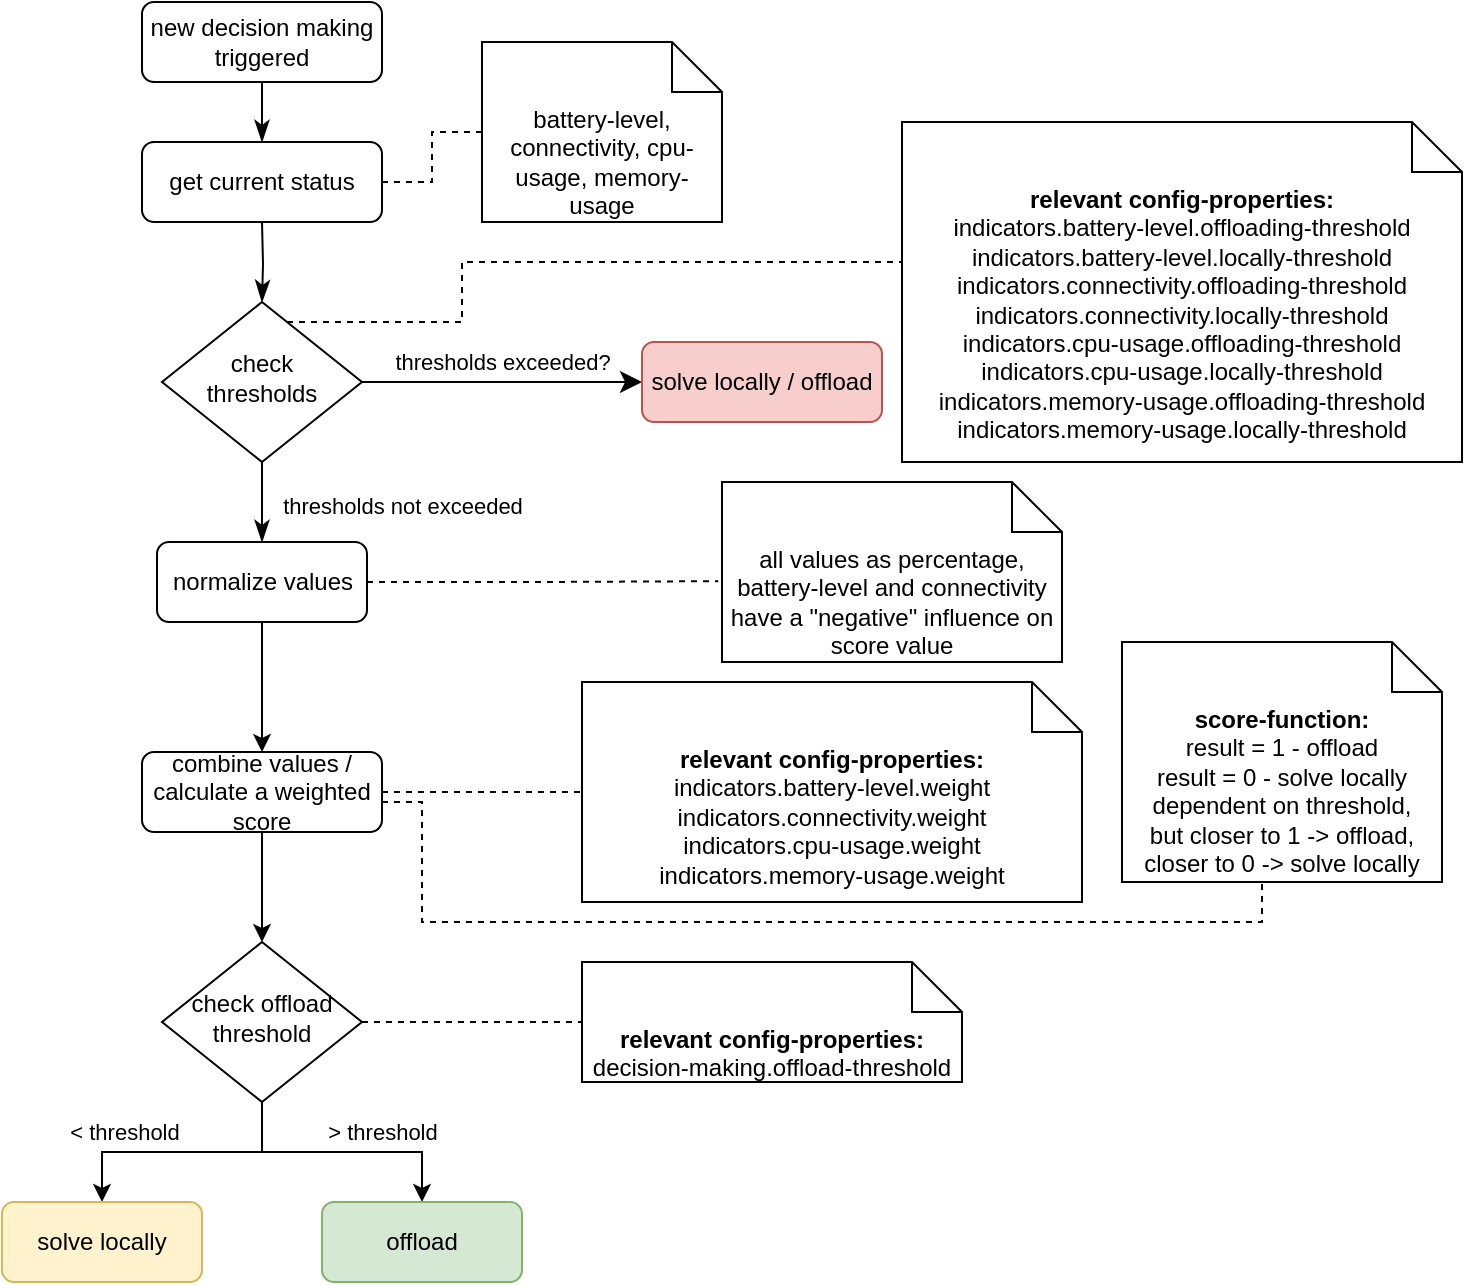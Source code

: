 <mxfile version="15.2.9" type="gitlab">
  <diagram id="C5RBs43oDa-KdzZeNtuy" name="Page-1">
    <mxGraphModel dx="1422" dy="762" grid="1" gridSize="10" guides="1" tooltips="1" connect="1" arrows="1" fold="1" page="1" pageScale="1" pageWidth="827" pageHeight="1169" math="0" shadow="0">
      <root>
        <mxCell id="WIyWlLk6GJQsqaUBKTNV-0" />
        <mxCell id="WIyWlLk6GJQsqaUBKTNV-1" parent="WIyWlLk6GJQsqaUBKTNV-0" />
        <mxCell id="WIyWlLk6GJQsqaUBKTNV-2" value="" style="rounded=0;html=1;jettySize=auto;orthogonalLoop=1;fontSize=11;endArrow=classicThin;endFill=1;endSize=8;strokeWidth=1;shadow=0;labelBackgroundColor=none;edgeStyle=orthogonalEdgeStyle;entryX=0.5;entryY=0;entryDx=0;entryDy=0;" parent="WIyWlLk6GJQsqaUBKTNV-1" source="WIyWlLk6GJQsqaUBKTNV-3" target="6IJoyPGHQD2Q8QNIXIsb-5" edge="1">
          <mxGeometry relative="1" as="geometry" />
        </mxCell>
        <mxCell id="WIyWlLk6GJQsqaUBKTNV-3" value="new decision making triggered" style="rounded=1;whiteSpace=wrap;html=1;fontSize=12;glass=0;strokeWidth=1;shadow=0;" parent="WIyWlLk6GJQsqaUBKTNV-1" vertex="1">
          <mxGeometry x="160" y="20" width="120" height="40" as="geometry" />
        </mxCell>
        <mxCell id="WIyWlLk6GJQsqaUBKTNV-4" value="thresholds not exceeded" style="rounded=0;html=1;jettySize=auto;orthogonalLoop=1;fontSize=11;endArrow=classicThin;endFill=1;endSize=8;strokeWidth=1;shadow=0;labelBackgroundColor=none;edgeStyle=orthogonalEdgeStyle;" parent="WIyWlLk6GJQsqaUBKTNV-1" source="WIyWlLk6GJQsqaUBKTNV-6" edge="1">
          <mxGeometry y="70" relative="1" as="geometry">
            <mxPoint as="offset" />
            <mxPoint x="220" y="290" as="targetPoint" />
          </mxGeometry>
        </mxCell>
        <mxCell id="WIyWlLk6GJQsqaUBKTNV-5" value="thresholds exceeded?" style="edgeStyle=orthogonalEdgeStyle;rounded=0;html=1;jettySize=auto;orthogonalLoop=1;fontSize=11;endArrow=classic;endFill=1;endSize=8;strokeWidth=1;shadow=0;labelBackgroundColor=none;" parent="WIyWlLk6GJQsqaUBKTNV-1" source="WIyWlLk6GJQsqaUBKTNV-6" target="WIyWlLk6GJQsqaUBKTNV-7" edge="1">
          <mxGeometry y="10" relative="1" as="geometry">
            <mxPoint as="offset" />
          </mxGeometry>
        </mxCell>
        <mxCell id="6IJoyPGHQD2Q8QNIXIsb-2" style="edgeStyle=orthogonalEdgeStyle;rounded=0;orthogonalLoop=1;jettySize=auto;html=1;dashed=1;endArrow=none;endFill=0;" edge="1" parent="WIyWlLk6GJQsqaUBKTNV-1" source="WIyWlLk6GJQsqaUBKTNV-6" target="6IJoyPGHQD2Q8QNIXIsb-0">
          <mxGeometry relative="1" as="geometry">
            <Array as="points">
              <mxPoint x="320" y="180" />
              <mxPoint x="320" y="150" />
            </Array>
          </mxGeometry>
        </mxCell>
        <mxCell id="WIyWlLk6GJQsqaUBKTNV-6" value="check thresholds" style="rhombus;whiteSpace=wrap;html=1;shadow=0;fontFamily=Helvetica;fontSize=12;align=center;strokeWidth=1;spacing=6;spacingTop=-4;" parent="WIyWlLk6GJQsqaUBKTNV-1" vertex="1">
          <mxGeometry x="170" y="170" width="100" height="80" as="geometry" />
        </mxCell>
        <mxCell id="WIyWlLk6GJQsqaUBKTNV-7" value="solve locally / offload" style="rounded=1;whiteSpace=wrap;html=1;fontSize=12;glass=0;strokeWidth=1;shadow=0;fillColor=#f8cecc;strokeColor=#b85450;" parent="WIyWlLk6GJQsqaUBKTNV-1" vertex="1">
          <mxGeometry x="410" y="190" width="120" height="40" as="geometry" />
        </mxCell>
        <mxCell id="6IJoyPGHQD2Q8QNIXIsb-14" style="edgeStyle=orthogonalEdgeStyle;rounded=0;orthogonalLoop=1;jettySize=auto;html=1;exitX=1;exitY=0.5;exitDx=0;exitDy=0;entryX=0;entryY=0.5;entryDx=0;entryDy=0;entryPerimeter=0;dashed=1;endArrow=none;endFill=0;" edge="1" parent="WIyWlLk6GJQsqaUBKTNV-1" source="WIyWlLk6GJQsqaUBKTNV-11" target="6IJoyPGHQD2Q8QNIXIsb-12">
          <mxGeometry relative="1" as="geometry" />
        </mxCell>
        <mxCell id="6IJoyPGHQD2Q8QNIXIsb-16" style="edgeStyle=orthogonalEdgeStyle;rounded=0;orthogonalLoop=1;jettySize=auto;html=1;entryX=0.5;entryY=1;entryDx=0;entryDy=0;entryPerimeter=0;dashed=1;endArrow=none;endFill=0;" edge="1" parent="WIyWlLk6GJQsqaUBKTNV-1" source="WIyWlLk6GJQsqaUBKTNV-11" target="6IJoyPGHQD2Q8QNIXIsb-15">
          <mxGeometry relative="1" as="geometry">
            <Array as="points">
              <mxPoint x="300" y="420" />
              <mxPoint x="300" y="480" />
              <mxPoint x="720" y="480" />
            </Array>
          </mxGeometry>
        </mxCell>
        <mxCell id="6IJoyPGHQD2Q8QNIXIsb-21" value="" style="edgeStyle=orthogonalEdgeStyle;rounded=0;orthogonalLoop=1;jettySize=auto;html=1;endArrow=classic;endFill=1;" edge="1" parent="WIyWlLk6GJQsqaUBKTNV-1" source="WIyWlLk6GJQsqaUBKTNV-11" target="6IJoyPGHQD2Q8QNIXIsb-20">
          <mxGeometry relative="1" as="geometry" />
        </mxCell>
        <mxCell id="WIyWlLk6GJQsqaUBKTNV-11" value="combine values / calculate a weighted score" style="rounded=1;whiteSpace=wrap;html=1;fontSize=12;glass=0;strokeWidth=1;shadow=0;" parent="WIyWlLk6GJQsqaUBKTNV-1" vertex="1">
          <mxGeometry x="160" y="395" width="120" height="40" as="geometry" />
        </mxCell>
        <mxCell id="6IJoyPGHQD2Q8QNIXIsb-0" value="&lt;b&gt;relevant config-properties:&lt;/b&gt;&lt;br&gt;indicators.battery-level.offloading-threshold&lt;br&gt;indicators.battery-level.locally-threshold&lt;br&gt;indicators.connectivity.offloading-threshold&lt;br&gt;indicators.connectivity.locally-threshold&lt;br&gt;indicators.cpu-usage.offloading-threshold&lt;br&gt;indicators.cpu-usage.locally-threshold&lt;br&gt;indicators.memory-usage.offloading-threshold&lt;br&gt;indicators.memory-usage.locally-threshold" style="shape=note2;boundedLbl=1;whiteSpace=wrap;html=1;size=25;verticalAlign=top;align=center;" vertex="1" parent="WIyWlLk6GJQsqaUBKTNV-1">
          <mxGeometry x="540" y="80" width="280" height="170" as="geometry" />
        </mxCell>
        <mxCell id="6IJoyPGHQD2Q8QNIXIsb-11" style="edgeStyle=orthogonalEdgeStyle;rounded=0;orthogonalLoop=1;jettySize=auto;html=1;entryX=-0.011;entryY=0.551;entryDx=0;entryDy=0;entryPerimeter=0;dashed=1;endArrow=none;endFill=0;" edge="1" parent="WIyWlLk6GJQsqaUBKTNV-1" source="6IJoyPGHQD2Q8QNIXIsb-4" target="6IJoyPGHQD2Q8QNIXIsb-10">
          <mxGeometry relative="1" as="geometry" />
        </mxCell>
        <mxCell id="6IJoyPGHQD2Q8QNIXIsb-17" style="edgeStyle=orthogonalEdgeStyle;rounded=0;orthogonalLoop=1;jettySize=auto;html=1;entryX=0.5;entryY=0;entryDx=0;entryDy=0;endArrow=classic;endFill=1;" edge="1" parent="WIyWlLk6GJQsqaUBKTNV-1" source="6IJoyPGHQD2Q8QNIXIsb-4" target="WIyWlLk6GJQsqaUBKTNV-11">
          <mxGeometry relative="1" as="geometry" />
        </mxCell>
        <mxCell id="6IJoyPGHQD2Q8QNIXIsb-4" value="normalize values" style="rounded=1;whiteSpace=wrap;html=1;" vertex="1" parent="WIyWlLk6GJQsqaUBKTNV-1">
          <mxGeometry x="167.5" y="290" width="105" height="40" as="geometry" />
        </mxCell>
        <mxCell id="6IJoyPGHQD2Q8QNIXIsb-9" style="edgeStyle=orthogonalEdgeStyle;rounded=0;orthogonalLoop=1;jettySize=auto;html=1;exitX=1;exitY=0.5;exitDx=0;exitDy=0;entryX=0;entryY=0.5;entryDx=0;entryDy=0;entryPerimeter=0;dashed=1;endArrow=none;endFill=0;" edge="1" parent="WIyWlLk6GJQsqaUBKTNV-1" source="6IJoyPGHQD2Q8QNIXIsb-5" target="6IJoyPGHQD2Q8QNIXIsb-8">
          <mxGeometry relative="1" as="geometry" />
        </mxCell>
        <mxCell id="6IJoyPGHQD2Q8QNIXIsb-5" value="get current status" style="rounded=1;whiteSpace=wrap;html=1;fontSize=12;glass=0;strokeWidth=1;shadow=0;" vertex="1" parent="WIyWlLk6GJQsqaUBKTNV-1">
          <mxGeometry x="160" y="90" width="120" height="40" as="geometry" />
        </mxCell>
        <mxCell id="6IJoyPGHQD2Q8QNIXIsb-6" value="" style="rounded=0;html=1;jettySize=auto;orthogonalLoop=1;fontSize=11;endArrow=classicThin;endFill=1;endSize=8;strokeWidth=1;shadow=0;labelBackgroundColor=none;edgeStyle=orthogonalEdgeStyle;entryX=0.5;entryY=0;entryDx=0;entryDy=0;" edge="1" parent="WIyWlLk6GJQsqaUBKTNV-1" target="WIyWlLk6GJQsqaUBKTNV-6">
          <mxGeometry relative="1" as="geometry">
            <mxPoint x="220" y="130" as="sourcePoint" />
            <mxPoint x="220" y="160" as="targetPoint" />
          </mxGeometry>
        </mxCell>
        <mxCell id="6IJoyPGHQD2Q8QNIXIsb-8" value="battery-level, connectivity, cpu-usage, memory-usage" style="shape=note2;boundedLbl=1;whiteSpace=wrap;html=1;size=25;verticalAlign=top;align=center;" vertex="1" parent="WIyWlLk6GJQsqaUBKTNV-1">
          <mxGeometry x="330" y="40" width="120" height="90" as="geometry" />
        </mxCell>
        <mxCell id="6IJoyPGHQD2Q8QNIXIsb-10" value="all values as percentage, battery-level and connectivity have a &quot;negative&quot; influence on score value" style="shape=note2;boundedLbl=1;whiteSpace=wrap;html=1;size=25;verticalAlign=top;align=center;" vertex="1" parent="WIyWlLk6GJQsqaUBKTNV-1">
          <mxGeometry x="450" y="260" width="170" height="90" as="geometry" />
        </mxCell>
        <mxCell id="6IJoyPGHQD2Q8QNIXIsb-12" value="&lt;b&gt;relevant config-properties:&lt;/b&gt;&lt;br&gt;indicators.battery-level.weight&lt;br&gt;indicators.connectivity.weight&lt;br&gt;indicators.cpu-usage.weight&lt;br&gt;indicators.memory-usage.weight" style="shape=note2;boundedLbl=1;whiteSpace=wrap;html=1;size=25;verticalAlign=top;align=center;" vertex="1" parent="WIyWlLk6GJQsqaUBKTNV-1">
          <mxGeometry x="380" y="360" width="250" height="110" as="geometry" />
        </mxCell>
        <mxCell id="6IJoyPGHQD2Q8QNIXIsb-15" value="&lt;b&gt;score-function:&lt;/b&gt;&lt;br&gt;result = 1 - offload&lt;br&gt;result = 0 - solve locally&lt;br&gt;dependent on threshold,&lt;br&gt;but closer to 1 -&amp;gt; offload,&lt;br&gt;closer to 0 -&amp;gt; solve locally" style="shape=note2;boundedLbl=1;whiteSpace=wrap;html=1;size=25;verticalAlign=top;align=center;" vertex="1" parent="WIyWlLk6GJQsqaUBKTNV-1">
          <mxGeometry x="650" y="340" width="160" height="120" as="geometry" />
        </mxCell>
        <mxCell id="6IJoyPGHQD2Q8QNIXIsb-19" value="&lt;b&gt;relevant config-properties:&lt;/b&gt;&lt;br&gt;decision-making.offload-threshold" style="shape=note2;boundedLbl=1;whiteSpace=wrap;html=1;size=25;verticalAlign=top;align=center;" vertex="1" parent="WIyWlLk6GJQsqaUBKTNV-1">
          <mxGeometry x="380" y="500" width="190" height="60" as="geometry" />
        </mxCell>
        <mxCell id="6IJoyPGHQD2Q8QNIXIsb-23" style="edgeStyle=orthogonalEdgeStyle;rounded=0;orthogonalLoop=1;jettySize=auto;html=1;entryX=0.5;entryY=0;entryDx=0;entryDy=0;endArrow=classic;endFill=1;" edge="1" parent="WIyWlLk6GJQsqaUBKTNV-1" source="6IJoyPGHQD2Q8QNIXIsb-20" target="6IJoyPGHQD2Q8QNIXIsb-22">
          <mxGeometry relative="1" as="geometry" />
        </mxCell>
        <mxCell id="6IJoyPGHQD2Q8QNIXIsb-24" value="&amp;lt; threshold" style="edgeLabel;html=1;align=center;verticalAlign=middle;resizable=0;points=[];" vertex="1" connectable="0" parent="6IJoyPGHQD2Q8QNIXIsb-23">
          <mxGeometry x="-0.318" y="1" relative="1" as="geometry">
            <mxPoint x="-50" y="-11" as="offset" />
          </mxGeometry>
        </mxCell>
        <mxCell id="6IJoyPGHQD2Q8QNIXIsb-26" style="edgeStyle=orthogonalEdgeStyle;rounded=0;orthogonalLoop=1;jettySize=auto;html=1;entryX=0.5;entryY=0;entryDx=0;entryDy=0;endArrow=classic;endFill=1;" edge="1" parent="WIyWlLk6GJQsqaUBKTNV-1" source="6IJoyPGHQD2Q8QNIXIsb-20" target="6IJoyPGHQD2Q8QNIXIsb-25">
          <mxGeometry relative="1" as="geometry" />
        </mxCell>
        <mxCell id="6IJoyPGHQD2Q8QNIXIsb-28" style="edgeStyle=orthogonalEdgeStyle;rounded=0;orthogonalLoop=1;jettySize=auto;html=1;entryX=0;entryY=0.5;entryDx=0;entryDy=0;entryPerimeter=0;endArrow=none;endFill=0;dashed=1;" edge="1" parent="WIyWlLk6GJQsqaUBKTNV-1" source="6IJoyPGHQD2Q8QNIXIsb-20" target="6IJoyPGHQD2Q8QNIXIsb-19">
          <mxGeometry relative="1" as="geometry" />
        </mxCell>
        <mxCell id="6IJoyPGHQD2Q8QNIXIsb-20" value="check offload threshold" style="rhombus;whiteSpace=wrap;html=1;shadow=0;fontFamily=Helvetica;fontSize=12;align=center;strokeWidth=1;spacing=6;spacingTop=-4;" vertex="1" parent="WIyWlLk6GJQsqaUBKTNV-1">
          <mxGeometry x="170" y="490" width="100" height="80" as="geometry" />
        </mxCell>
        <mxCell id="6IJoyPGHQD2Q8QNIXIsb-22" value="solve locally" style="rounded=1;whiteSpace=wrap;html=1;fillColor=#fff2cc;strokeColor=#d6b656;" vertex="1" parent="WIyWlLk6GJQsqaUBKTNV-1">
          <mxGeometry x="90" y="620" width="100" height="40" as="geometry" />
        </mxCell>
        <mxCell id="6IJoyPGHQD2Q8QNIXIsb-25" value="offload" style="rounded=1;whiteSpace=wrap;html=1;fillColor=#d5e8d4;strokeColor=#82b366;" vertex="1" parent="WIyWlLk6GJQsqaUBKTNV-1">
          <mxGeometry x="250" y="620" width="100" height="40" as="geometry" />
        </mxCell>
        <mxCell id="6IJoyPGHQD2Q8QNIXIsb-27" value="&amp;gt; threshold" style="edgeLabel;html=1;align=center;verticalAlign=middle;resizable=0;points=[];" vertex="1" connectable="0" parent="WIyWlLk6GJQsqaUBKTNV-1">
          <mxGeometry x="280.0" y="585" as="geometry" />
        </mxCell>
      </root>
    </mxGraphModel>
  </diagram>
</mxfile>
